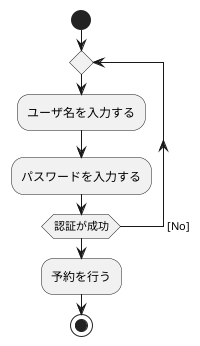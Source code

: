 @startuml 演習7-1_AC_ホテル宿泊予約システムで予約.pu
start
repeat
:ユーザ名を入力する;
:パスワードを入力する;
repeat while (認証が成功) -> [No]
    :予約を行う;
stop
@enduml